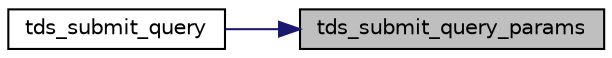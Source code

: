 digraph "tds_submit_query_params"
{
 // LATEX_PDF_SIZE
  edge [fontname="Helvetica",fontsize="10",labelfontname="Helvetica",labelfontsize="10"];
  node [fontname="Helvetica",fontsize="10",shape=record];
  rankdir="RL";
  Node1 [label="tds_submit_query_params",height=0.2,width=0.4,color="black", fillcolor="grey75", style="filled", fontcolor="black",tooltip="Sends a language string to the database server for processing."];
  Node1 -> Node2 [dir="back",color="midnightblue",fontsize="10",style="solid",fontname="Helvetica"];
  Node2 [label="tds_submit_query",height=0.2,width=0.4,color="black", fillcolor="white", style="filled",URL="$a00563.html#ga5a29ae7f99d089dc3cea85ec6ee5f3ab",tooltip="Sends a language string to the database server for processing."];
}
